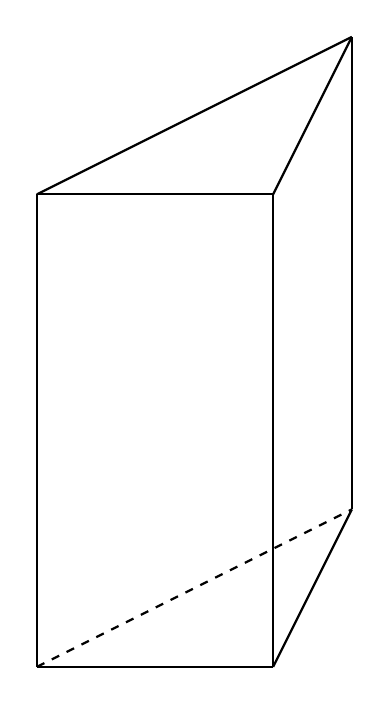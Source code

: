 \begin{tikzpicture}

	\node (0) at (1, -2) {};
	\node (1) at (2, 0) {};			% bottom far
	\node (2) at (1, 4) {};
	\node (3) at (2, 6) {};
	\node (4) at (-2, 4) {};
	\node (5) at (-2, -2) {};		% bottom left

	\draw [thick] (4.center) to (2.center);
	\draw [thick] (2.center) to (3.center);
	\draw [thick] (3.center) to (4.center);
	\draw [thick] (4.center) to (5.center);
	\draw [thick] (5.center) to (0.center);
	\draw [thick] (0.center) to (1.center);
	\draw [thick] (1.center) to (3.center);
	\draw [thick] (2.center) to (0.center);
	\draw [thick, dashed] (5.center) to (1.center);
\end{tikzpicture}
